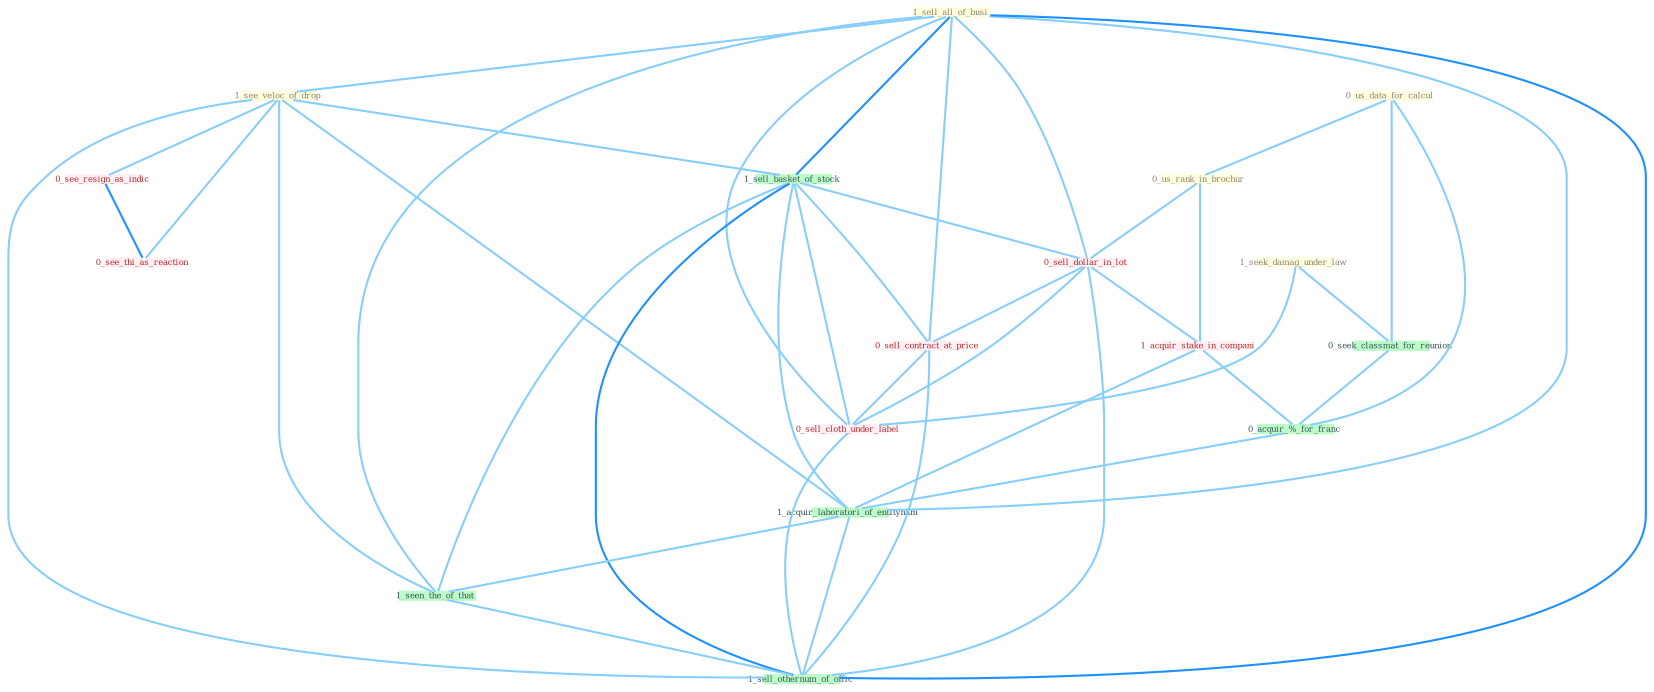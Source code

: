 Graph G{ 
    node
    [shape=polygon,style=filled,width=.5,height=.06,color="#BDFCC9",fixedsize=true,fontsize=4,
    fontcolor="#2f4f4f"];
    {node
    [color="#ffffe0", fontcolor="#8b7d6b"] "1_sell_all_of_busi " "1_see_veloc_of_drop " "0_us_data_for_calcul " "0_us_rank_in_brochur " "1_seek_damag_under_law "}
{node [color="#fff0f5", fontcolor="#b22222"] "0_sell_dollar_in_lot " "0_see_resign_as_indic " "1_acquir_stake_in_compani " "0_sell_contract_at_price " "0_sell_cloth_under_label " "0_see_thi_as_reaction "}
edge [color="#B0E2FF"];

	"1_sell_all_of_busi " -- "1_see_veloc_of_drop " [w="1", color="#87cefa" ];
	"1_sell_all_of_busi " -- "1_sell_basket_of_stock " [w="2", color="#1e90ff" , len=0.8];
	"1_sell_all_of_busi " -- "0_sell_dollar_in_lot " [w="1", color="#87cefa" ];
	"1_sell_all_of_busi " -- "0_sell_contract_at_price " [w="1", color="#87cefa" ];
	"1_sell_all_of_busi " -- "1_acquir_laboratori_of_entitynam " [w="1", color="#87cefa" ];
	"1_sell_all_of_busi " -- "0_sell_cloth_under_label " [w="1", color="#87cefa" ];
	"1_sell_all_of_busi " -- "1_seen_the_of_that " [w="1", color="#87cefa" ];
	"1_sell_all_of_busi " -- "1_sell_othernum_of_offic " [w="2", color="#1e90ff" , len=0.8];
	"1_see_veloc_of_drop " -- "1_sell_basket_of_stock " [w="1", color="#87cefa" ];
	"1_see_veloc_of_drop " -- "0_see_resign_as_indic " [w="1", color="#87cefa" ];
	"1_see_veloc_of_drop " -- "1_acquir_laboratori_of_entitynam " [w="1", color="#87cefa" ];
	"1_see_veloc_of_drop " -- "1_seen_the_of_that " [w="1", color="#87cefa" ];
	"1_see_veloc_of_drop " -- "1_sell_othernum_of_offic " [w="1", color="#87cefa" ];
	"1_see_veloc_of_drop " -- "0_see_thi_as_reaction " [w="1", color="#87cefa" ];
	"0_us_data_for_calcul " -- "0_us_rank_in_brochur " [w="1", color="#87cefa" ];
	"0_us_data_for_calcul " -- "0_seek_classmat_for_reunion " [w="1", color="#87cefa" ];
	"0_us_data_for_calcul " -- "0_acquir_%_for_franc " [w="1", color="#87cefa" ];
	"0_us_rank_in_brochur " -- "0_sell_dollar_in_lot " [w="1", color="#87cefa" ];
	"0_us_rank_in_brochur " -- "1_acquir_stake_in_compani " [w="1", color="#87cefa" ];
	"1_seek_damag_under_law " -- "0_seek_classmat_for_reunion " [w="1", color="#87cefa" ];
	"1_seek_damag_under_law " -- "0_sell_cloth_under_label " [w="1", color="#87cefa" ];
	"0_seek_classmat_for_reunion " -- "0_acquir_%_for_franc " [w="1", color="#87cefa" ];
	"1_sell_basket_of_stock " -- "0_sell_dollar_in_lot " [w="1", color="#87cefa" ];
	"1_sell_basket_of_stock " -- "0_sell_contract_at_price " [w="1", color="#87cefa" ];
	"1_sell_basket_of_stock " -- "1_acquir_laboratori_of_entitynam " [w="1", color="#87cefa" ];
	"1_sell_basket_of_stock " -- "0_sell_cloth_under_label " [w="1", color="#87cefa" ];
	"1_sell_basket_of_stock " -- "1_seen_the_of_that " [w="1", color="#87cefa" ];
	"1_sell_basket_of_stock " -- "1_sell_othernum_of_offic " [w="2", color="#1e90ff" , len=0.8];
	"0_sell_dollar_in_lot " -- "1_acquir_stake_in_compani " [w="1", color="#87cefa" ];
	"0_sell_dollar_in_lot " -- "0_sell_contract_at_price " [w="1", color="#87cefa" ];
	"0_sell_dollar_in_lot " -- "0_sell_cloth_under_label " [w="1", color="#87cefa" ];
	"0_sell_dollar_in_lot " -- "1_sell_othernum_of_offic " [w="1", color="#87cefa" ];
	"0_see_resign_as_indic " -- "0_see_thi_as_reaction " [w="2", color="#1e90ff" , len=0.8];
	"1_acquir_stake_in_compani " -- "0_acquir_%_for_franc " [w="1", color="#87cefa" ];
	"1_acquir_stake_in_compani " -- "1_acquir_laboratori_of_entitynam " [w="1", color="#87cefa" ];
	"0_acquir_%_for_franc " -- "1_acquir_laboratori_of_entitynam " [w="1", color="#87cefa" ];
	"0_sell_contract_at_price " -- "0_sell_cloth_under_label " [w="1", color="#87cefa" ];
	"0_sell_contract_at_price " -- "1_sell_othernum_of_offic " [w="1", color="#87cefa" ];
	"1_acquir_laboratori_of_entitynam " -- "1_seen_the_of_that " [w="1", color="#87cefa" ];
	"1_acquir_laboratori_of_entitynam " -- "1_sell_othernum_of_offic " [w="1", color="#87cefa" ];
	"0_sell_cloth_under_label " -- "1_sell_othernum_of_offic " [w="1", color="#87cefa" ];
	"1_seen_the_of_that " -- "1_sell_othernum_of_offic " [w="1", color="#87cefa" ];
}